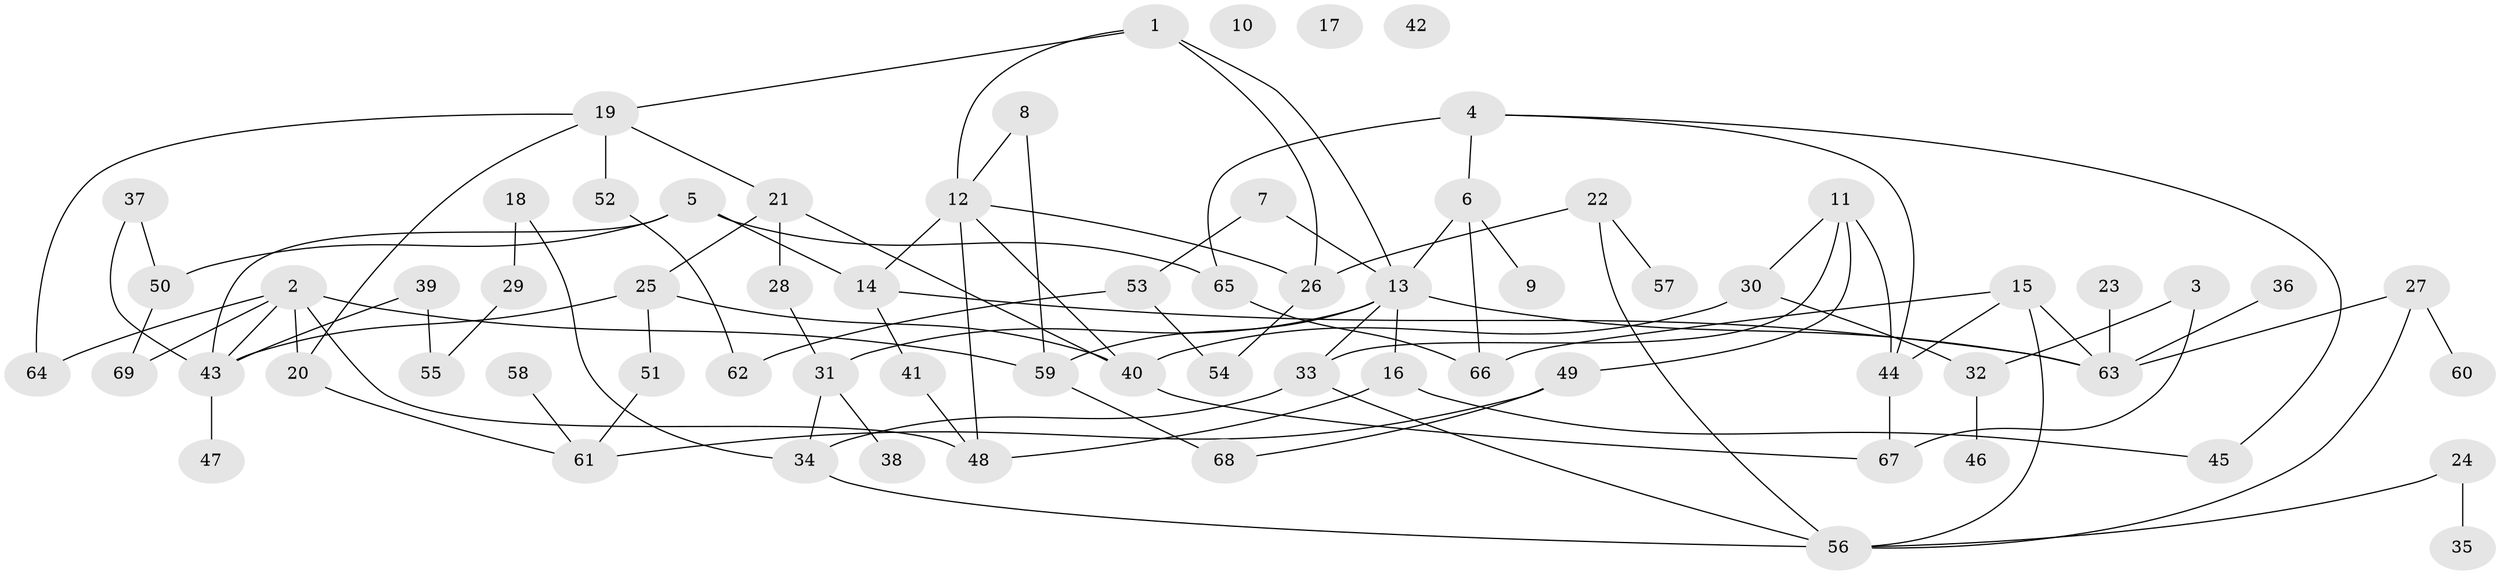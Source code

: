 // coarse degree distribution, {12: 0.037037037037037035, 6: 0.07407407407407407, 2: 0.2222222222222222, 4: 0.18518518518518517, 11: 0.037037037037037035, 3: 0.07407407407407407, 0: 0.1111111111111111, 9: 0.037037037037037035, 5: 0.07407407407407407, 1: 0.14814814814814814}
// Generated by graph-tools (version 1.1) at 2025/16/03/04/25 18:16:29]
// undirected, 69 vertices, 100 edges
graph export_dot {
graph [start="1"]
  node [color=gray90,style=filled];
  1;
  2;
  3;
  4;
  5;
  6;
  7;
  8;
  9;
  10;
  11;
  12;
  13;
  14;
  15;
  16;
  17;
  18;
  19;
  20;
  21;
  22;
  23;
  24;
  25;
  26;
  27;
  28;
  29;
  30;
  31;
  32;
  33;
  34;
  35;
  36;
  37;
  38;
  39;
  40;
  41;
  42;
  43;
  44;
  45;
  46;
  47;
  48;
  49;
  50;
  51;
  52;
  53;
  54;
  55;
  56;
  57;
  58;
  59;
  60;
  61;
  62;
  63;
  64;
  65;
  66;
  67;
  68;
  69;
  1 -- 12;
  1 -- 13;
  1 -- 19;
  1 -- 26;
  2 -- 20;
  2 -- 43;
  2 -- 48;
  2 -- 59;
  2 -- 64;
  2 -- 69;
  3 -- 32;
  3 -- 67;
  4 -- 6;
  4 -- 44;
  4 -- 45;
  4 -- 65;
  5 -- 14;
  5 -- 43;
  5 -- 50;
  5 -- 65;
  6 -- 9;
  6 -- 13;
  6 -- 66;
  7 -- 13;
  7 -- 53;
  8 -- 12;
  8 -- 59;
  11 -- 30;
  11 -- 33;
  11 -- 44;
  11 -- 49;
  12 -- 14;
  12 -- 26;
  12 -- 40;
  12 -- 48;
  13 -- 16;
  13 -- 31;
  13 -- 33;
  13 -- 59;
  13 -- 63;
  14 -- 41;
  14 -- 63;
  15 -- 44;
  15 -- 56;
  15 -- 63;
  15 -- 66;
  16 -- 45;
  16 -- 48;
  18 -- 29;
  18 -- 34;
  19 -- 20;
  19 -- 21;
  19 -- 52;
  19 -- 64;
  20 -- 61;
  21 -- 25;
  21 -- 28;
  21 -- 40;
  22 -- 26;
  22 -- 56;
  22 -- 57;
  23 -- 63;
  24 -- 35;
  24 -- 56;
  25 -- 40;
  25 -- 43;
  25 -- 51;
  26 -- 54;
  27 -- 56;
  27 -- 60;
  27 -- 63;
  28 -- 31;
  29 -- 55;
  30 -- 32;
  30 -- 40;
  31 -- 34;
  31 -- 38;
  32 -- 46;
  33 -- 34;
  33 -- 56;
  34 -- 56;
  36 -- 63;
  37 -- 43;
  37 -- 50;
  39 -- 43;
  39 -- 55;
  40 -- 67;
  41 -- 48;
  43 -- 47;
  44 -- 67;
  49 -- 61;
  49 -- 68;
  50 -- 69;
  51 -- 61;
  52 -- 62;
  53 -- 54;
  53 -- 62;
  58 -- 61;
  59 -- 68;
  65 -- 66;
}
